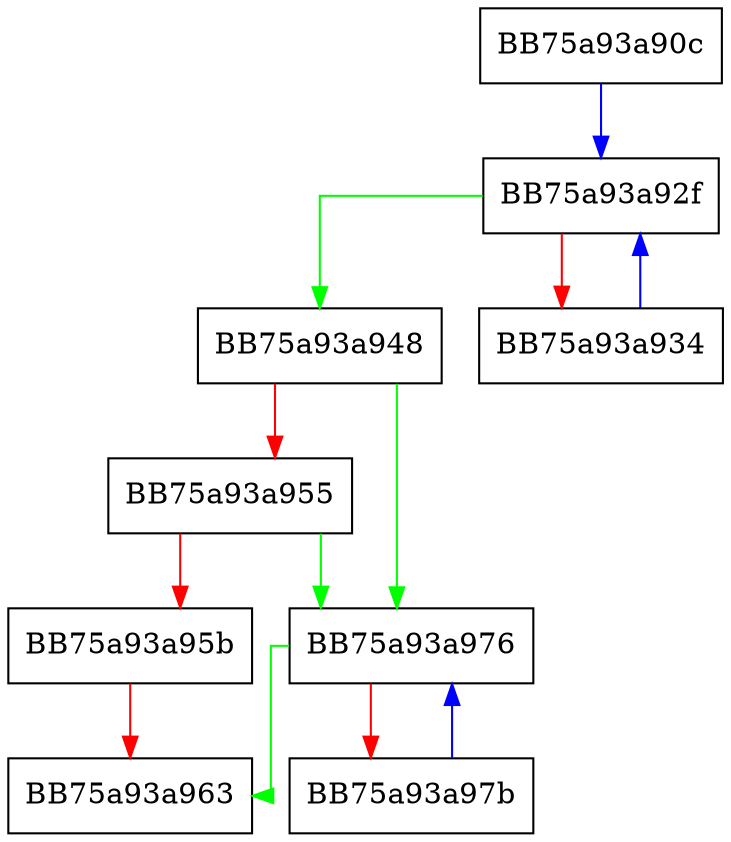 digraph _Erase {
  node [shape="box"];
  graph [splines=ortho];
  BB75a93a90c -> BB75a93a92f [color="blue"];
  BB75a93a92f -> BB75a93a948 [color="green"];
  BB75a93a92f -> BB75a93a934 [color="red"];
  BB75a93a934 -> BB75a93a92f [color="blue"];
  BB75a93a948 -> BB75a93a976 [color="green"];
  BB75a93a948 -> BB75a93a955 [color="red"];
  BB75a93a955 -> BB75a93a976 [color="green"];
  BB75a93a955 -> BB75a93a95b [color="red"];
  BB75a93a95b -> BB75a93a963 [color="red"];
  BB75a93a976 -> BB75a93a963 [color="green"];
  BB75a93a976 -> BB75a93a97b [color="red"];
  BB75a93a97b -> BB75a93a976 [color="blue"];
}